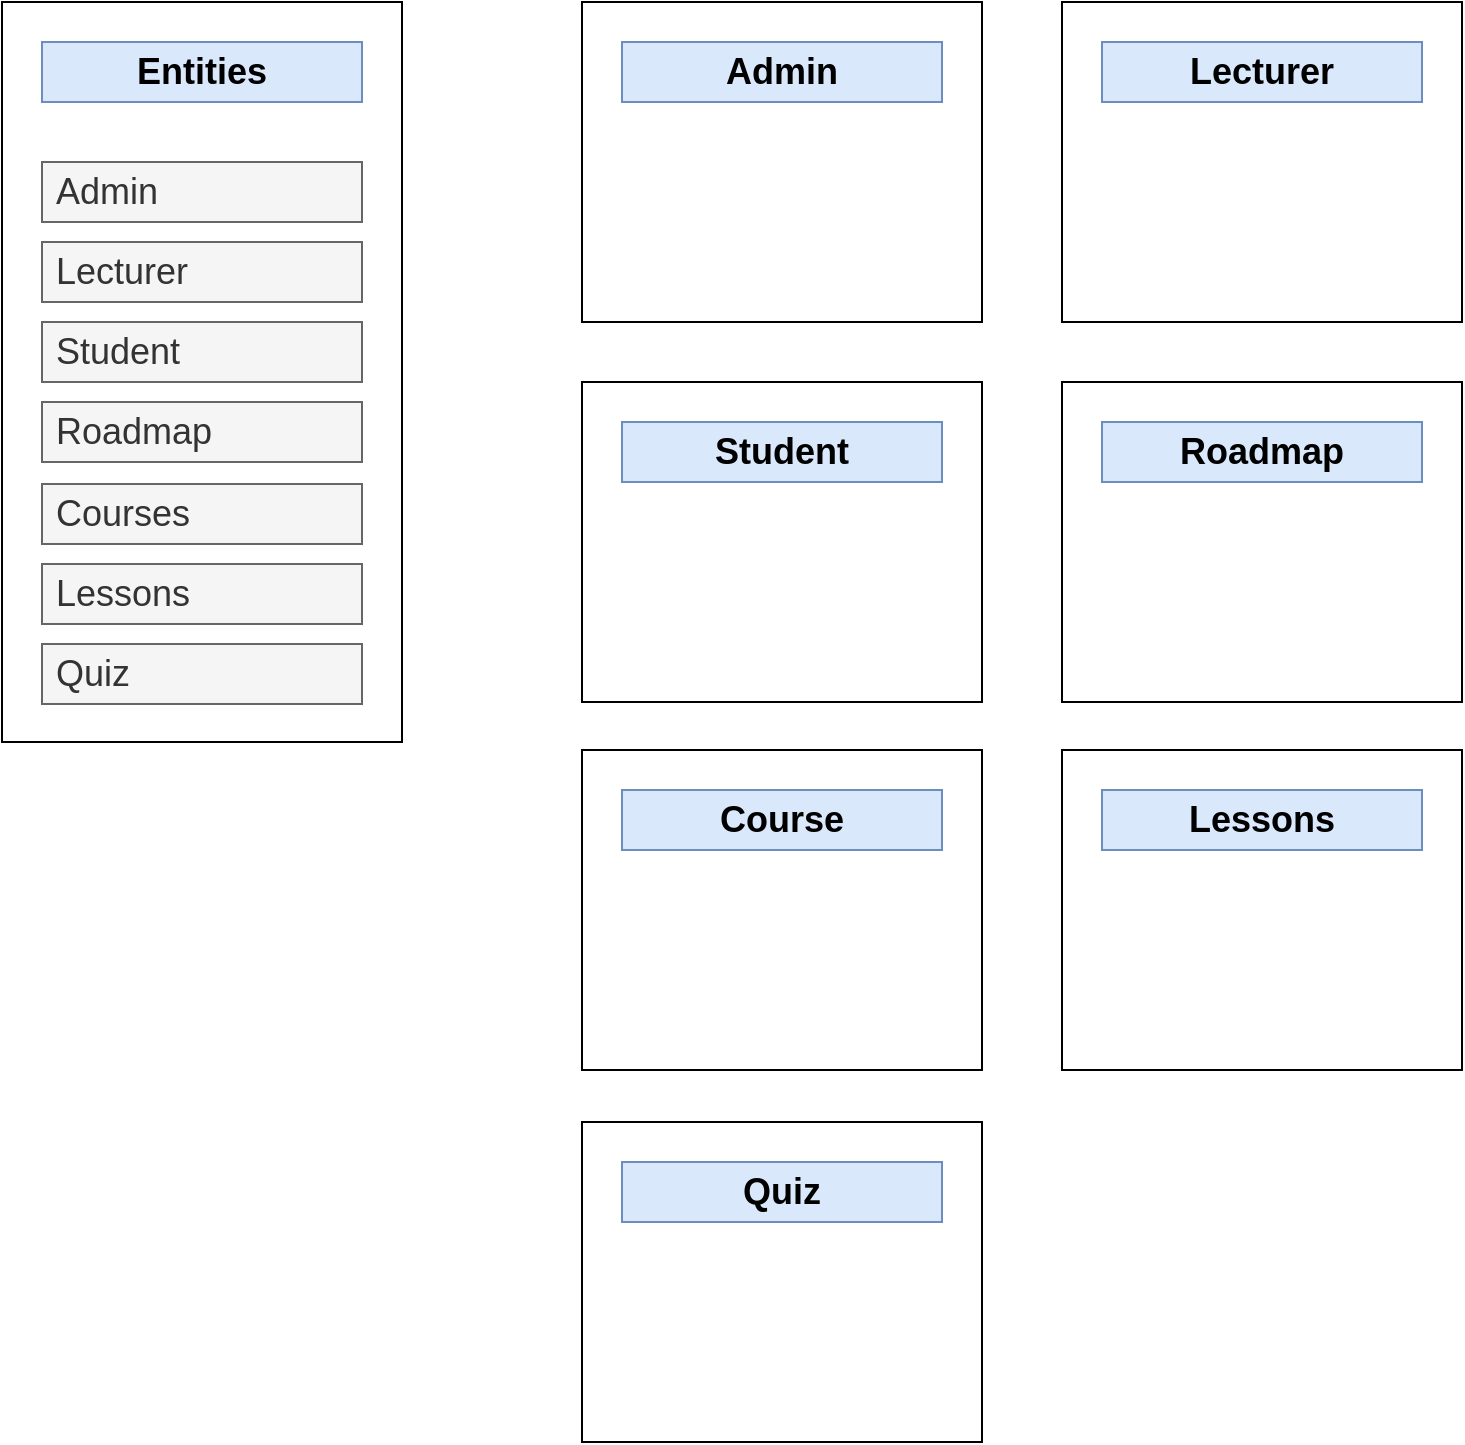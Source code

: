 <mxfile version="20.4.0" type="github">
  <diagram id="ELzksmDTUetFW_sS62uW" name="Page-1">
    <mxGraphModel dx="1176" dy="854" grid="1" gridSize="10" guides="1" tooltips="1" connect="1" arrows="1" fold="1" page="1" pageScale="1" pageWidth="1169" pageHeight="827" math="0" shadow="0">
      <root>
        <mxCell id="0" />
        <mxCell id="1" parent="0" />
        <mxCell id="PkQi8sEh-UZbKDsbQBtw-1" value="" style="rounded=0;whiteSpace=wrap;html=1;align=left;" vertex="1" parent="1">
          <mxGeometry x="40" y="40" width="200" height="370" as="geometry" />
        </mxCell>
        <mxCell id="PkQi8sEh-UZbKDsbQBtw-2" value="&lt;b&gt;&lt;font style=&quot;font-size: 18px;&quot;&gt;Entities&lt;/font&gt;&lt;/b&gt;" style="text;html=1;strokeColor=#6c8ebf;fillColor=#dae8fc;align=center;verticalAlign=middle;whiteSpace=wrap;rounded=0;" vertex="1" parent="1">
          <mxGeometry x="60" y="60" width="160" height="30" as="geometry" />
        </mxCell>
        <mxCell id="PkQi8sEh-UZbKDsbQBtw-3" value="&amp;nbsp;Admin" style="text;html=1;strokeColor=#666666;fillColor=#f5f5f5;align=left;verticalAlign=middle;whiteSpace=wrap;rounded=0;fontSize=18;fontColor=#333333;" vertex="1" parent="1">
          <mxGeometry x="60" y="120" width="160" height="30" as="geometry" />
        </mxCell>
        <mxCell id="PkQi8sEh-UZbKDsbQBtw-4" value="&amp;nbsp;Courses" style="text;html=1;strokeColor=#666666;fillColor=#f5f5f5;align=left;verticalAlign=middle;whiteSpace=wrap;rounded=0;fontSize=18;fontColor=#333333;" vertex="1" parent="1">
          <mxGeometry x="60" y="281" width="160" height="30" as="geometry" />
        </mxCell>
        <mxCell id="PkQi8sEh-UZbKDsbQBtw-5" value="&amp;nbsp;Lessons" style="text;html=1;strokeColor=#666666;fillColor=#f5f5f5;align=left;verticalAlign=middle;whiteSpace=wrap;rounded=0;fontSize=18;fontColor=#333333;" vertex="1" parent="1">
          <mxGeometry x="60" y="321" width="160" height="30" as="geometry" />
        </mxCell>
        <mxCell id="PkQi8sEh-UZbKDsbQBtw-6" value="&amp;nbsp;Quiz" style="text;html=1;strokeColor=#666666;fillColor=#f5f5f5;align=left;verticalAlign=middle;whiteSpace=wrap;rounded=0;fontSize=18;fontColor=#333333;" vertex="1" parent="1">
          <mxGeometry x="60" y="361" width="160" height="30" as="geometry" />
        </mxCell>
        <mxCell id="PkQi8sEh-UZbKDsbQBtw-7" value="&amp;nbsp;Lecturer" style="text;html=1;strokeColor=#666666;fillColor=#f5f5f5;align=left;verticalAlign=middle;whiteSpace=wrap;rounded=0;fontSize=18;fontColor=#333333;" vertex="1" parent="1">
          <mxGeometry x="60" y="160" width="160" height="30" as="geometry" />
        </mxCell>
        <mxCell id="PkQi8sEh-UZbKDsbQBtw-8" value="&amp;nbsp;Student" style="text;html=1;strokeColor=#666666;fillColor=#f5f5f5;align=left;verticalAlign=middle;whiteSpace=wrap;rounded=0;fontSize=18;fontColor=#333333;" vertex="1" parent="1">
          <mxGeometry x="60" y="200" width="160" height="30" as="geometry" />
        </mxCell>
        <mxCell id="PkQi8sEh-UZbKDsbQBtw-9" value="&amp;nbsp;Roadmap" style="text;html=1;strokeColor=#666666;fillColor=#f5f5f5;align=left;verticalAlign=middle;whiteSpace=wrap;rounded=0;fontSize=18;fontColor=#333333;" vertex="1" parent="1">
          <mxGeometry x="60" y="240" width="160" height="30" as="geometry" />
        </mxCell>
        <mxCell id="PkQi8sEh-UZbKDsbQBtw-10" value="" style="rounded=0;whiteSpace=wrap;html=1;align=left;" vertex="1" parent="1">
          <mxGeometry x="330" y="40" width="200" height="160" as="geometry" />
        </mxCell>
        <mxCell id="PkQi8sEh-UZbKDsbQBtw-11" value="&lt;b&gt;&lt;font style=&quot;font-size: 18px;&quot;&gt;Admin&lt;/font&gt;&lt;/b&gt;" style="text;html=1;strokeColor=#6c8ebf;fillColor=#dae8fc;align=center;verticalAlign=middle;whiteSpace=wrap;rounded=0;" vertex="1" parent="1">
          <mxGeometry x="350" y="60" width="160" height="30" as="geometry" />
        </mxCell>
        <mxCell id="PkQi8sEh-UZbKDsbQBtw-12" value="" style="rounded=0;whiteSpace=wrap;html=1;align=left;" vertex="1" parent="1">
          <mxGeometry x="570" y="40" width="200" height="160" as="geometry" />
        </mxCell>
        <mxCell id="PkQi8sEh-UZbKDsbQBtw-13" value="&lt;b&gt;&lt;font style=&quot;font-size: 18px;&quot;&gt;Lecturer&lt;/font&gt;&lt;/b&gt;" style="text;html=1;strokeColor=#6c8ebf;fillColor=#dae8fc;align=center;verticalAlign=middle;whiteSpace=wrap;rounded=0;" vertex="1" parent="1">
          <mxGeometry x="590" y="60" width="160" height="30" as="geometry" />
        </mxCell>
        <mxCell id="PkQi8sEh-UZbKDsbQBtw-14" value="" style="rounded=0;whiteSpace=wrap;html=1;align=left;" vertex="1" parent="1">
          <mxGeometry x="330" y="230" width="200" height="160" as="geometry" />
        </mxCell>
        <mxCell id="PkQi8sEh-UZbKDsbQBtw-15" value="&lt;b&gt;&lt;font style=&quot;font-size: 18px;&quot;&gt;Student&lt;/font&gt;&lt;/b&gt;" style="text;html=1;strokeColor=#6c8ebf;fillColor=#dae8fc;align=center;verticalAlign=middle;whiteSpace=wrap;rounded=0;" vertex="1" parent="1">
          <mxGeometry x="350" y="250" width="160" height="30" as="geometry" />
        </mxCell>
        <mxCell id="PkQi8sEh-UZbKDsbQBtw-16" value="" style="rounded=0;whiteSpace=wrap;html=1;align=left;" vertex="1" parent="1">
          <mxGeometry x="570" y="230" width="200" height="160" as="geometry" />
        </mxCell>
        <mxCell id="PkQi8sEh-UZbKDsbQBtw-17" value="&lt;b&gt;&lt;font style=&quot;font-size: 18px;&quot;&gt;Roadmap&lt;/font&gt;&lt;/b&gt;" style="text;html=1;strokeColor=#6c8ebf;fillColor=#dae8fc;align=center;verticalAlign=middle;whiteSpace=wrap;rounded=0;" vertex="1" parent="1">
          <mxGeometry x="590" y="250" width="160" height="30" as="geometry" />
        </mxCell>
        <mxCell id="PkQi8sEh-UZbKDsbQBtw-18" value="" style="rounded=0;whiteSpace=wrap;html=1;align=left;" vertex="1" parent="1">
          <mxGeometry x="330" y="414" width="200" height="160" as="geometry" />
        </mxCell>
        <mxCell id="PkQi8sEh-UZbKDsbQBtw-19" value="&lt;b&gt;&lt;font style=&quot;font-size: 18px;&quot;&gt;Course&lt;/font&gt;&lt;/b&gt;" style="text;html=1;strokeColor=#6c8ebf;fillColor=#dae8fc;align=center;verticalAlign=middle;whiteSpace=wrap;rounded=0;" vertex="1" parent="1">
          <mxGeometry x="350" y="434" width="160" height="30" as="geometry" />
        </mxCell>
        <mxCell id="PkQi8sEh-UZbKDsbQBtw-20" value="" style="rounded=0;whiteSpace=wrap;html=1;align=left;" vertex="1" parent="1">
          <mxGeometry x="570" y="414" width="200" height="160" as="geometry" />
        </mxCell>
        <mxCell id="PkQi8sEh-UZbKDsbQBtw-21" value="&lt;b&gt;&lt;font style=&quot;font-size: 18px;&quot;&gt;Lessons&lt;/font&gt;&lt;/b&gt;" style="text;html=1;strokeColor=#6c8ebf;fillColor=#dae8fc;align=center;verticalAlign=middle;whiteSpace=wrap;rounded=0;" vertex="1" parent="1">
          <mxGeometry x="590" y="434" width="160" height="30" as="geometry" />
        </mxCell>
        <mxCell id="PkQi8sEh-UZbKDsbQBtw-22" value="" style="rounded=0;whiteSpace=wrap;html=1;align=left;" vertex="1" parent="1">
          <mxGeometry x="330" y="600" width="200" height="160" as="geometry" />
        </mxCell>
        <mxCell id="PkQi8sEh-UZbKDsbQBtw-23" value="&lt;span style=&quot;font-size: 18px;&quot;&gt;&lt;b&gt;Quiz&lt;/b&gt;&lt;/span&gt;" style="text;html=1;strokeColor=#6c8ebf;fillColor=#dae8fc;align=center;verticalAlign=middle;whiteSpace=wrap;rounded=0;" vertex="1" parent="1">
          <mxGeometry x="350" y="620" width="160" height="30" as="geometry" />
        </mxCell>
      </root>
    </mxGraphModel>
  </diagram>
</mxfile>
